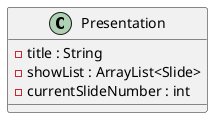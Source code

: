 @startuml presentation

class Presentation {

  - title : String
  - showList : ArrayList<Slide>
  - currentSlideNumber : int

}

@enduml
